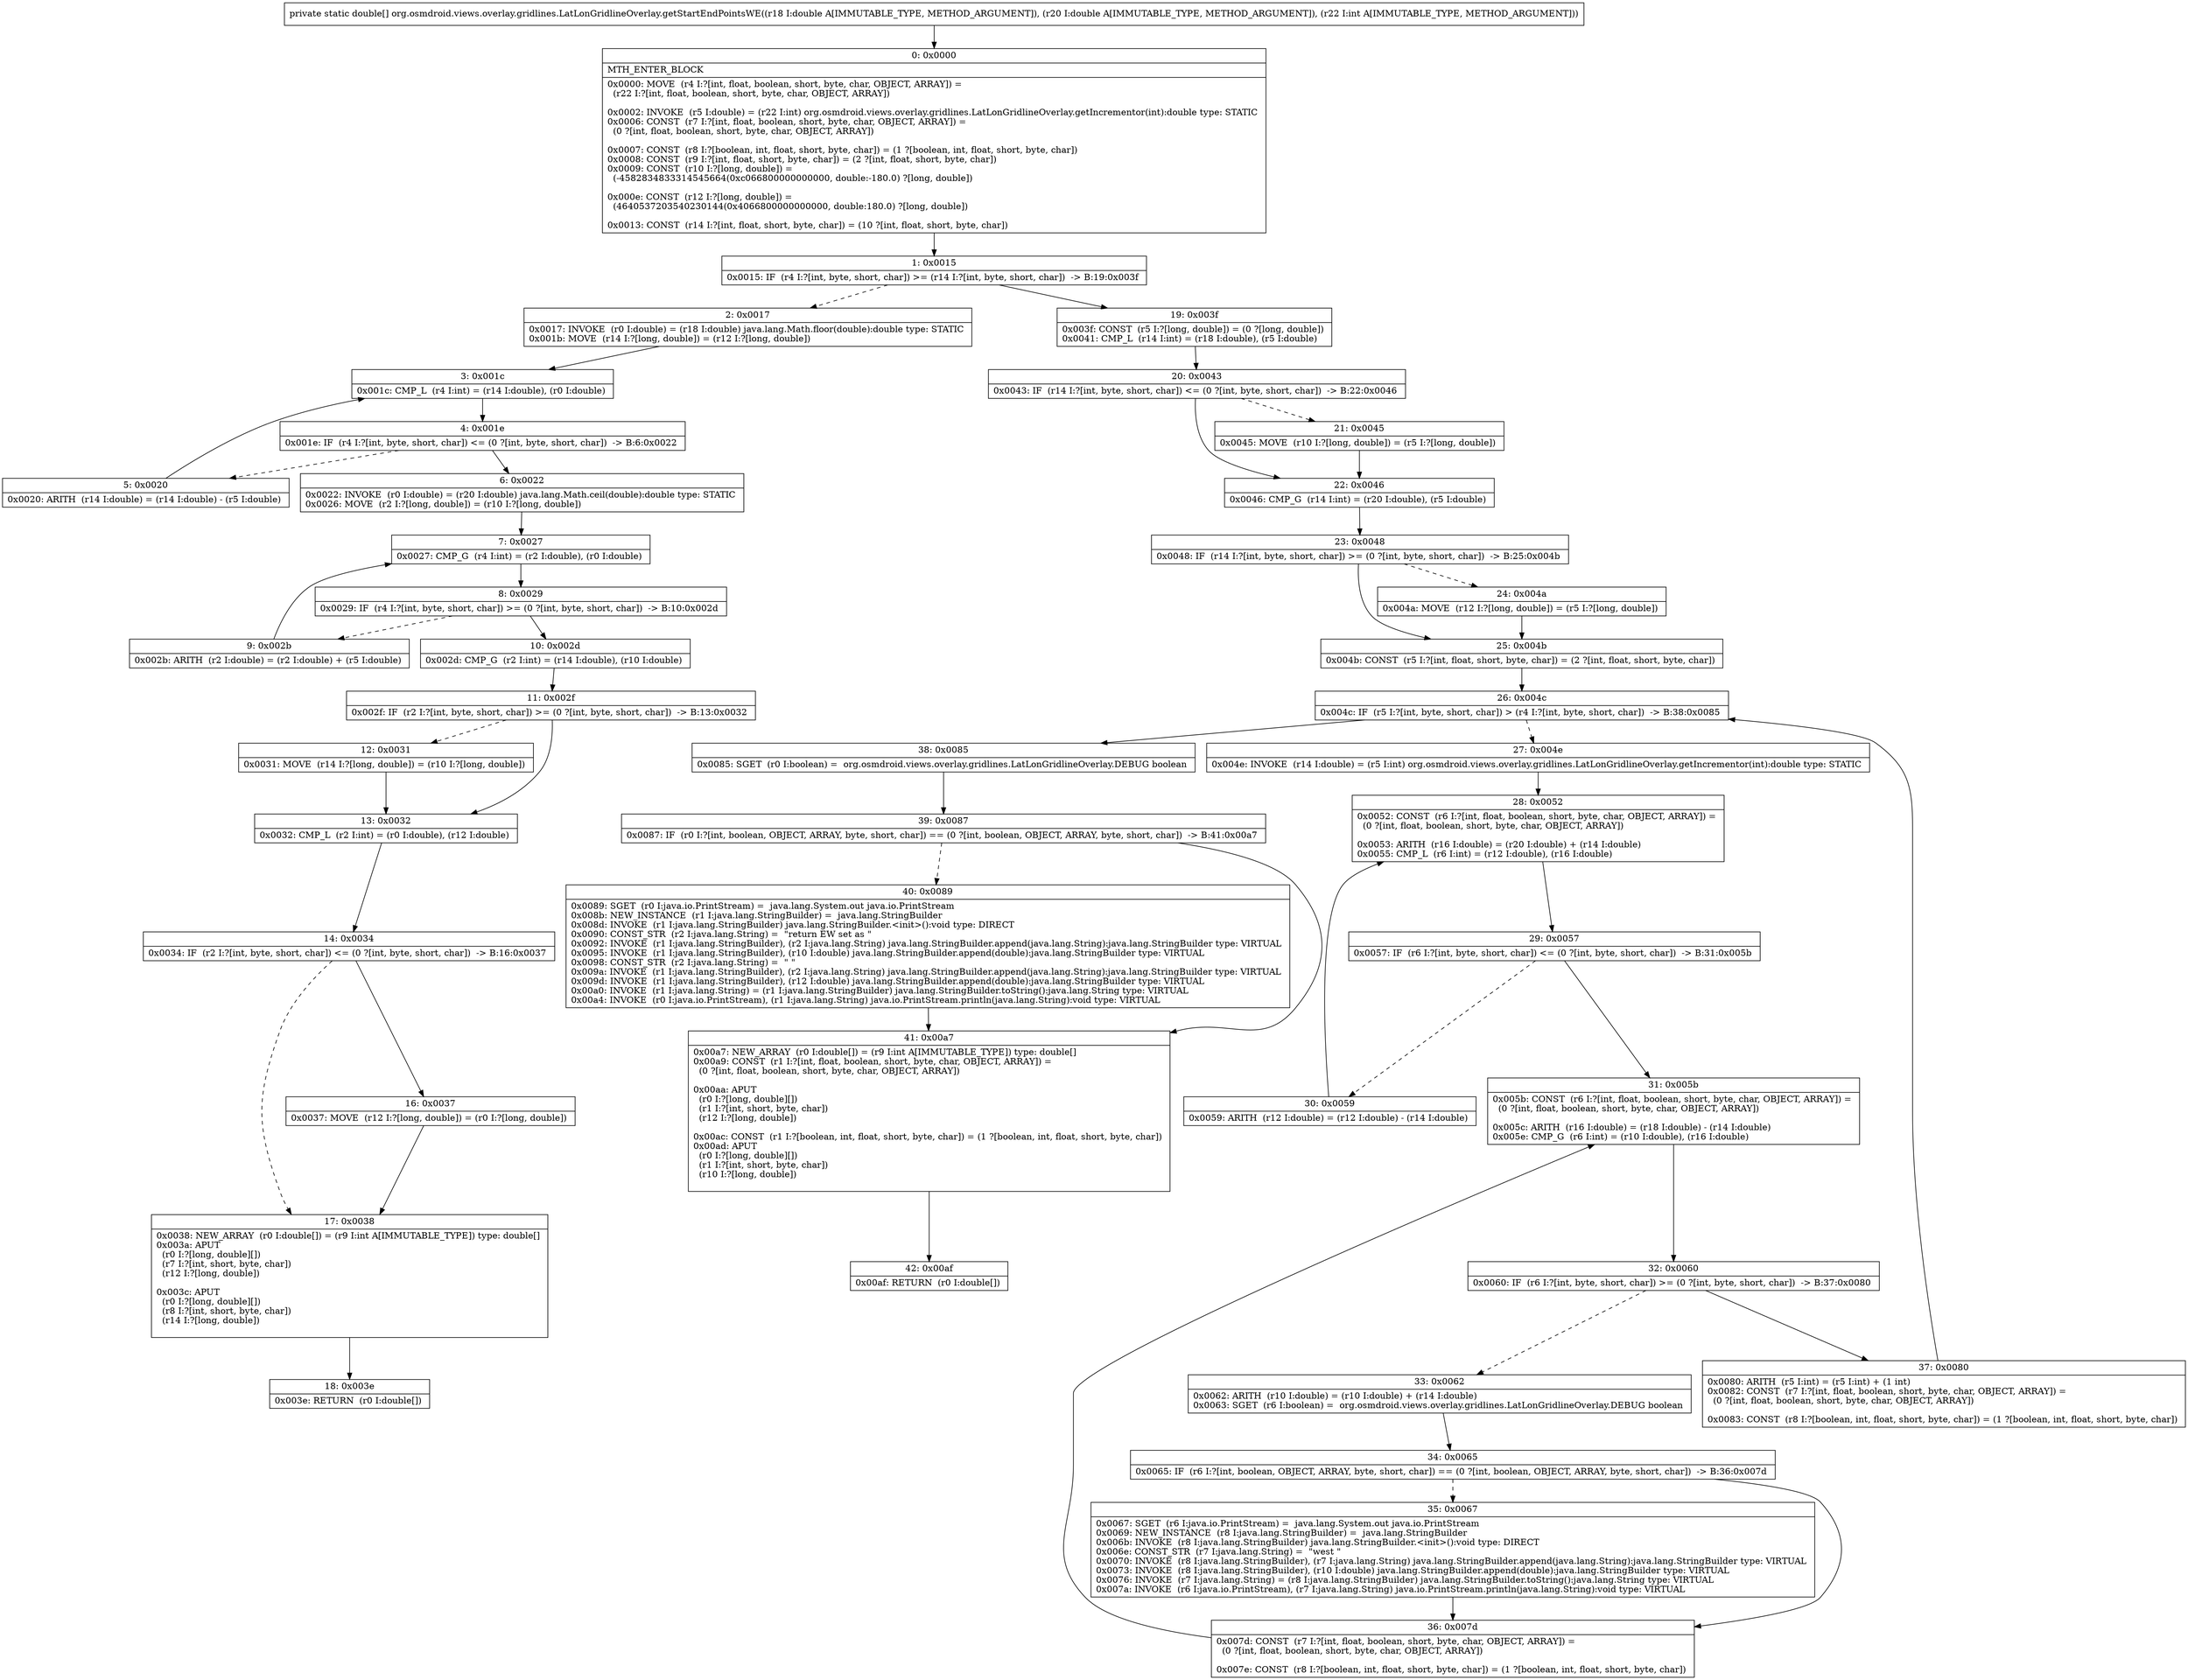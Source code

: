 digraph "CFG fororg.osmdroid.views.overlay.gridlines.LatLonGridlineOverlay.getStartEndPointsWE(DDI)[D" {
Node_0 [shape=record,label="{0\:\ 0x0000|MTH_ENTER_BLOCK\l|0x0000: MOVE  (r4 I:?[int, float, boolean, short, byte, char, OBJECT, ARRAY]) = \l  (r22 I:?[int, float, boolean, short, byte, char, OBJECT, ARRAY])\l \l0x0002: INVOKE  (r5 I:double) = (r22 I:int) org.osmdroid.views.overlay.gridlines.LatLonGridlineOverlay.getIncrementor(int):double type: STATIC \l0x0006: CONST  (r7 I:?[int, float, boolean, short, byte, char, OBJECT, ARRAY]) = \l  (0 ?[int, float, boolean, short, byte, char, OBJECT, ARRAY])\l \l0x0007: CONST  (r8 I:?[boolean, int, float, short, byte, char]) = (1 ?[boolean, int, float, short, byte, char]) \l0x0008: CONST  (r9 I:?[int, float, short, byte, char]) = (2 ?[int, float, short, byte, char]) \l0x0009: CONST  (r10 I:?[long, double]) = \l  (\-4582834833314545664(0xc066800000000000, double:\-180.0) ?[long, double])\l \l0x000e: CONST  (r12 I:?[long, double]) = \l  (4640537203540230144(0x4066800000000000, double:180.0) ?[long, double])\l \l0x0013: CONST  (r14 I:?[int, float, short, byte, char]) = (10 ?[int, float, short, byte, char]) \l}"];
Node_1 [shape=record,label="{1\:\ 0x0015|0x0015: IF  (r4 I:?[int, byte, short, char]) \>= (r14 I:?[int, byte, short, char])  \-\> B:19:0x003f \l}"];
Node_2 [shape=record,label="{2\:\ 0x0017|0x0017: INVOKE  (r0 I:double) = (r18 I:double) java.lang.Math.floor(double):double type: STATIC \l0x001b: MOVE  (r14 I:?[long, double]) = (r12 I:?[long, double]) \l}"];
Node_3 [shape=record,label="{3\:\ 0x001c|0x001c: CMP_L  (r4 I:int) = (r14 I:double), (r0 I:double) \l}"];
Node_4 [shape=record,label="{4\:\ 0x001e|0x001e: IF  (r4 I:?[int, byte, short, char]) \<= (0 ?[int, byte, short, char])  \-\> B:6:0x0022 \l}"];
Node_5 [shape=record,label="{5\:\ 0x0020|0x0020: ARITH  (r14 I:double) = (r14 I:double) \- (r5 I:double) \l}"];
Node_6 [shape=record,label="{6\:\ 0x0022|0x0022: INVOKE  (r0 I:double) = (r20 I:double) java.lang.Math.ceil(double):double type: STATIC \l0x0026: MOVE  (r2 I:?[long, double]) = (r10 I:?[long, double]) \l}"];
Node_7 [shape=record,label="{7\:\ 0x0027|0x0027: CMP_G  (r4 I:int) = (r2 I:double), (r0 I:double) \l}"];
Node_8 [shape=record,label="{8\:\ 0x0029|0x0029: IF  (r4 I:?[int, byte, short, char]) \>= (0 ?[int, byte, short, char])  \-\> B:10:0x002d \l}"];
Node_9 [shape=record,label="{9\:\ 0x002b|0x002b: ARITH  (r2 I:double) = (r2 I:double) + (r5 I:double) \l}"];
Node_10 [shape=record,label="{10\:\ 0x002d|0x002d: CMP_G  (r2 I:int) = (r14 I:double), (r10 I:double) \l}"];
Node_11 [shape=record,label="{11\:\ 0x002f|0x002f: IF  (r2 I:?[int, byte, short, char]) \>= (0 ?[int, byte, short, char])  \-\> B:13:0x0032 \l}"];
Node_12 [shape=record,label="{12\:\ 0x0031|0x0031: MOVE  (r14 I:?[long, double]) = (r10 I:?[long, double]) \l}"];
Node_13 [shape=record,label="{13\:\ 0x0032|0x0032: CMP_L  (r2 I:int) = (r0 I:double), (r12 I:double) \l}"];
Node_14 [shape=record,label="{14\:\ 0x0034|0x0034: IF  (r2 I:?[int, byte, short, char]) \<= (0 ?[int, byte, short, char])  \-\> B:16:0x0037 \l}"];
Node_16 [shape=record,label="{16\:\ 0x0037|0x0037: MOVE  (r12 I:?[long, double]) = (r0 I:?[long, double]) \l}"];
Node_17 [shape=record,label="{17\:\ 0x0038|0x0038: NEW_ARRAY  (r0 I:double[]) = (r9 I:int A[IMMUTABLE_TYPE]) type: double[] \l0x003a: APUT  \l  (r0 I:?[long, double][])\l  (r7 I:?[int, short, byte, char])\l  (r12 I:?[long, double])\l \l0x003c: APUT  \l  (r0 I:?[long, double][])\l  (r8 I:?[int, short, byte, char])\l  (r14 I:?[long, double])\l \l}"];
Node_18 [shape=record,label="{18\:\ 0x003e|0x003e: RETURN  (r0 I:double[]) \l}"];
Node_19 [shape=record,label="{19\:\ 0x003f|0x003f: CONST  (r5 I:?[long, double]) = (0 ?[long, double]) \l0x0041: CMP_L  (r14 I:int) = (r18 I:double), (r5 I:double) \l}"];
Node_20 [shape=record,label="{20\:\ 0x0043|0x0043: IF  (r14 I:?[int, byte, short, char]) \<= (0 ?[int, byte, short, char])  \-\> B:22:0x0046 \l}"];
Node_21 [shape=record,label="{21\:\ 0x0045|0x0045: MOVE  (r10 I:?[long, double]) = (r5 I:?[long, double]) \l}"];
Node_22 [shape=record,label="{22\:\ 0x0046|0x0046: CMP_G  (r14 I:int) = (r20 I:double), (r5 I:double) \l}"];
Node_23 [shape=record,label="{23\:\ 0x0048|0x0048: IF  (r14 I:?[int, byte, short, char]) \>= (0 ?[int, byte, short, char])  \-\> B:25:0x004b \l}"];
Node_24 [shape=record,label="{24\:\ 0x004a|0x004a: MOVE  (r12 I:?[long, double]) = (r5 I:?[long, double]) \l}"];
Node_25 [shape=record,label="{25\:\ 0x004b|0x004b: CONST  (r5 I:?[int, float, short, byte, char]) = (2 ?[int, float, short, byte, char]) \l}"];
Node_26 [shape=record,label="{26\:\ 0x004c|0x004c: IF  (r5 I:?[int, byte, short, char]) \> (r4 I:?[int, byte, short, char])  \-\> B:38:0x0085 \l}"];
Node_27 [shape=record,label="{27\:\ 0x004e|0x004e: INVOKE  (r14 I:double) = (r5 I:int) org.osmdroid.views.overlay.gridlines.LatLonGridlineOverlay.getIncrementor(int):double type: STATIC \l}"];
Node_28 [shape=record,label="{28\:\ 0x0052|0x0052: CONST  (r6 I:?[int, float, boolean, short, byte, char, OBJECT, ARRAY]) = \l  (0 ?[int, float, boolean, short, byte, char, OBJECT, ARRAY])\l \l0x0053: ARITH  (r16 I:double) = (r20 I:double) + (r14 I:double) \l0x0055: CMP_L  (r6 I:int) = (r12 I:double), (r16 I:double) \l}"];
Node_29 [shape=record,label="{29\:\ 0x0057|0x0057: IF  (r6 I:?[int, byte, short, char]) \<= (0 ?[int, byte, short, char])  \-\> B:31:0x005b \l}"];
Node_30 [shape=record,label="{30\:\ 0x0059|0x0059: ARITH  (r12 I:double) = (r12 I:double) \- (r14 I:double) \l}"];
Node_31 [shape=record,label="{31\:\ 0x005b|0x005b: CONST  (r6 I:?[int, float, boolean, short, byte, char, OBJECT, ARRAY]) = \l  (0 ?[int, float, boolean, short, byte, char, OBJECT, ARRAY])\l \l0x005c: ARITH  (r16 I:double) = (r18 I:double) \- (r14 I:double) \l0x005e: CMP_G  (r6 I:int) = (r10 I:double), (r16 I:double) \l}"];
Node_32 [shape=record,label="{32\:\ 0x0060|0x0060: IF  (r6 I:?[int, byte, short, char]) \>= (0 ?[int, byte, short, char])  \-\> B:37:0x0080 \l}"];
Node_33 [shape=record,label="{33\:\ 0x0062|0x0062: ARITH  (r10 I:double) = (r10 I:double) + (r14 I:double) \l0x0063: SGET  (r6 I:boolean) =  org.osmdroid.views.overlay.gridlines.LatLonGridlineOverlay.DEBUG boolean \l}"];
Node_34 [shape=record,label="{34\:\ 0x0065|0x0065: IF  (r6 I:?[int, boolean, OBJECT, ARRAY, byte, short, char]) == (0 ?[int, boolean, OBJECT, ARRAY, byte, short, char])  \-\> B:36:0x007d \l}"];
Node_35 [shape=record,label="{35\:\ 0x0067|0x0067: SGET  (r6 I:java.io.PrintStream) =  java.lang.System.out java.io.PrintStream \l0x0069: NEW_INSTANCE  (r8 I:java.lang.StringBuilder) =  java.lang.StringBuilder \l0x006b: INVOKE  (r8 I:java.lang.StringBuilder) java.lang.StringBuilder.\<init\>():void type: DIRECT \l0x006e: CONST_STR  (r7 I:java.lang.String) =  \"west \" \l0x0070: INVOKE  (r8 I:java.lang.StringBuilder), (r7 I:java.lang.String) java.lang.StringBuilder.append(java.lang.String):java.lang.StringBuilder type: VIRTUAL \l0x0073: INVOKE  (r8 I:java.lang.StringBuilder), (r10 I:double) java.lang.StringBuilder.append(double):java.lang.StringBuilder type: VIRTUAL \l0x0076: INVOKE  (r7 I:java.lang.String) = (r8 I:java.lang.StringBuilder) java.lang.StringBuilder.toString():java.lang.String type: VIRTUAL \l0x007a: INVOKE  (r6 I:java.io.PrintStream), (r7 I:java.lang.String) java.io.PrintStream.println(java.lang.String):void type: VIRTUAL \l}"];
Node_36 [shape=record,label="{36\:\ 0x007d|0x007d: CONST  (r7 I:?[int, float, boolean, short, byte, char, OBJECT, ARRAY]) = \l  (0 ?[int, float, boolean, short, byte, char, OBJECT, ARRAY])\l \l0x007e: CONST  (r8 I:?[boolean, int, float, short, byte, char]) = (1 ?[boolean, int, float, short, byte, char]) \l}"];
Node_37 [shape=record,label="{37\:\ 0x0080|0x0080: ARITH  (r5 I:int) = (r5 I:int) + (1 int) \l0x0082: CONST  (r7 I:?[int, float, boolean, short, byte, char, OBJECT, ARRAY]) = \l  (0 ?[int, float, boolean, short, byte, char, OBJECT, ARRAY])\l \l0x0083: CONST  (r8 I:?[boolean, int, float, short, byte, char]) = (1 ?[boolean, int, float, short, byte, char]) \l}"];
Node_38 [shape=record,label="{38\:\ 0x0085|0x0085: SGET  (r0 I:boolean) =  org.osmdroid.views.overlay.gridlines.LatLonGridlineOverlay.DEBUG boolean \l}"];
Node_39 [shape=record,label="{39\:\ 0x0087|0x0087: IF  (r0 I:?[int, boolean, OBJECT, ARRAY, byte, short, char]) == (0 ?[int, boolean, OBJECT, ARRAY, byte, short, char])  \-\> B:41:0x00a7 \l}"];
Node_40 [shape=record,label="{40\:\ 0x0089|0x0089: SGET  (r0 I:java.io.PrintStream) =  java.lang.System.out java.io.PrintStream \l0x008b: NEW_INSTANCE  (r1 I:java.lang.StringBuilder) =  java.lang.StringBuilder \l0x008d: INVOKE  (r1 I:java.lang.StringBuilder) java.lang.StringBuilder.\<init\>():void type: DIRECT \l0x0090: CONST_STR  (r2 I:java.lang.String) =  \"return EW set as \" \l0x0092: INVOKE  (r1 I:java.lang.StringBuilder), (r2 I:java.lang.String) java.lang.StringBuilder.append(java.lang.String):java.lang.StringBuilder type: VIRTUAL \l0x0095: INVOKE  (r1 I:java.lang.StringBuilder), (r10 I:double) java.lang.StringBuilder.append(double):java.lang.StringBuilder type: VIRTUAL \l0x0098: CONST_STR  (r2 I:java.lang.String) =  \" \" \l0x009a: INVOKE  (r1 I:java.lang.StringBuilder), (r2 I:java.lang.String) java.lang.StringBuilder.append(java.lang.String):java.lang.StringBuilder type: VIRTUAL \l0x009d: INVOKE  (r1 I:java.lang.StringBuilder), (r12 I:double) java.lang.StringBuilder.append(double):java.lang.StringBuilder type: VIRTUAL \l0x00a0: INVOKE  (r1 I:java.lang.String) = (r1 I:java.lang.StringBuilder) java.lang.StringBuilder.toString():java.lang.String type: VIRTUAL \l0x00a4: INVOKE  (r0 I:java.io.PrintStream), (r1 I:java.lang.String) java.io.PrintStream.println(java.lang.String):void type: VIRTUAL \l}"];
Node_41 [shape=record,label="{41\:\ 0x00a7|0x00a7: NEW_ARRAY  (r0 I:double[]) = (r9 I:int A[IMMUTABLE_TYPE]) type: double[] \l0x00a9: CONST  (r1 I:?[int, float, boolean, short, byte, char, OBJECT, ARRAY]) = \l  (0 ?[int, float, boolean, short, byte, char, OBJECT, ARRAY])\l \l0x00aa: APUT  \l  (r0 I:?[long, double][])\l  (r1 I:?[int, short, byte, char])\l  (r12 I:?[long, double])\l \l0x00ac: CONST  (r1 I:?[boolean, int, float, short, byte, char]) = (1 ?[boolean, int, float, short, byte, char]) \l0x00ad: APUT  \l  (r0 I:?[long, double][])\l  (r1 I:?[int, short, byte, char])\l  (r10 I:?[long, double])\l \l}"];
Node_42 [shape=record,label="{42\:\ 0x00af|0x00af: RETURN  (r0 I:double[]) \l}"];
MethodNode[shape=record,label="{private static double[] org.osmdroid.views.overlay.gridlines.LatLonGridlineOverlay.getStartEndPointsWE((r18 I:double A[IMMUTABLE_TYPE, METHOD_ARGUMENT]), (r20 I:double A[IMMUTABLE_TYPE, METHOD_ARGUMENT]), (r22 I:int A[IMMUTABLE_TYPE, METHOD_ARGUMENT])) }"];
MethodNode -> Node_0;
Node_0 -> Node_1;
Node_1 -> Node_2[style=dashed];
Node_1 -> Node_19;
Node_2 -> Node_3;
Node_3 -> Node_4;
Node_4 -> Node_5[style=dashed];
Node_4 -> Node_6;
Node_5 -> Node_3;
Node_6 -> Node_7;
Node_7 -> Node_8;
Node_8 -> Node_9[style=dashed];
Node_8 -> Node_10;
Node_9 -> Node_7;
Node_10 -> Node_11;
Node_11 -> Node_12[style=dashed];
Node_11 -> Node_13;
Node_12 -> Node_13;
Node_13 -> Node_14;
Node_14 -> Node_16;
Node_14 -> Node_17[style=dashed];
Node_16 -> Node_17;
Node_17 -> Node_18;
Node_19 -> Node_20;
Node_20 -> Node_21[style=dashed];
Node_20 -> Node_22;
Node_21 -> Node_22;
Node_22 -> Node_23;
Node_23 -> Node_24[style=dashed];
Node_23 -> Node_25;
Node_24 -> Node_25;
Node_25 -> Node_26;
Node_26 -> Node_27[style=dashed];
Node_26 -> Node_38;
Node_27 -> Node_28;
Node_28 -> Node_29;
Node_29 -> Node_30[style=dashed];
Node_29 -> Node_31;
Node_30 -> Node_28;
Node_31 -> Node_32;
Node_32 -> Node_33[style=dashed];
Node_32 -> Node_37;
Node_33 -> Node_34;
Node_34 -> Node_35[style=dashed];
Node_34 -> Node_36;
Node_35 -> Node_36;
Node_36 -> Node_31;
Node_37 -> Node_26;
Node_38 -> Node_39;
Node_39 -> Node_40[style=dashed];
Node_39 -> Node_41;
Node_40 -> Node_41;
Node_41 -> Node_42;
}


